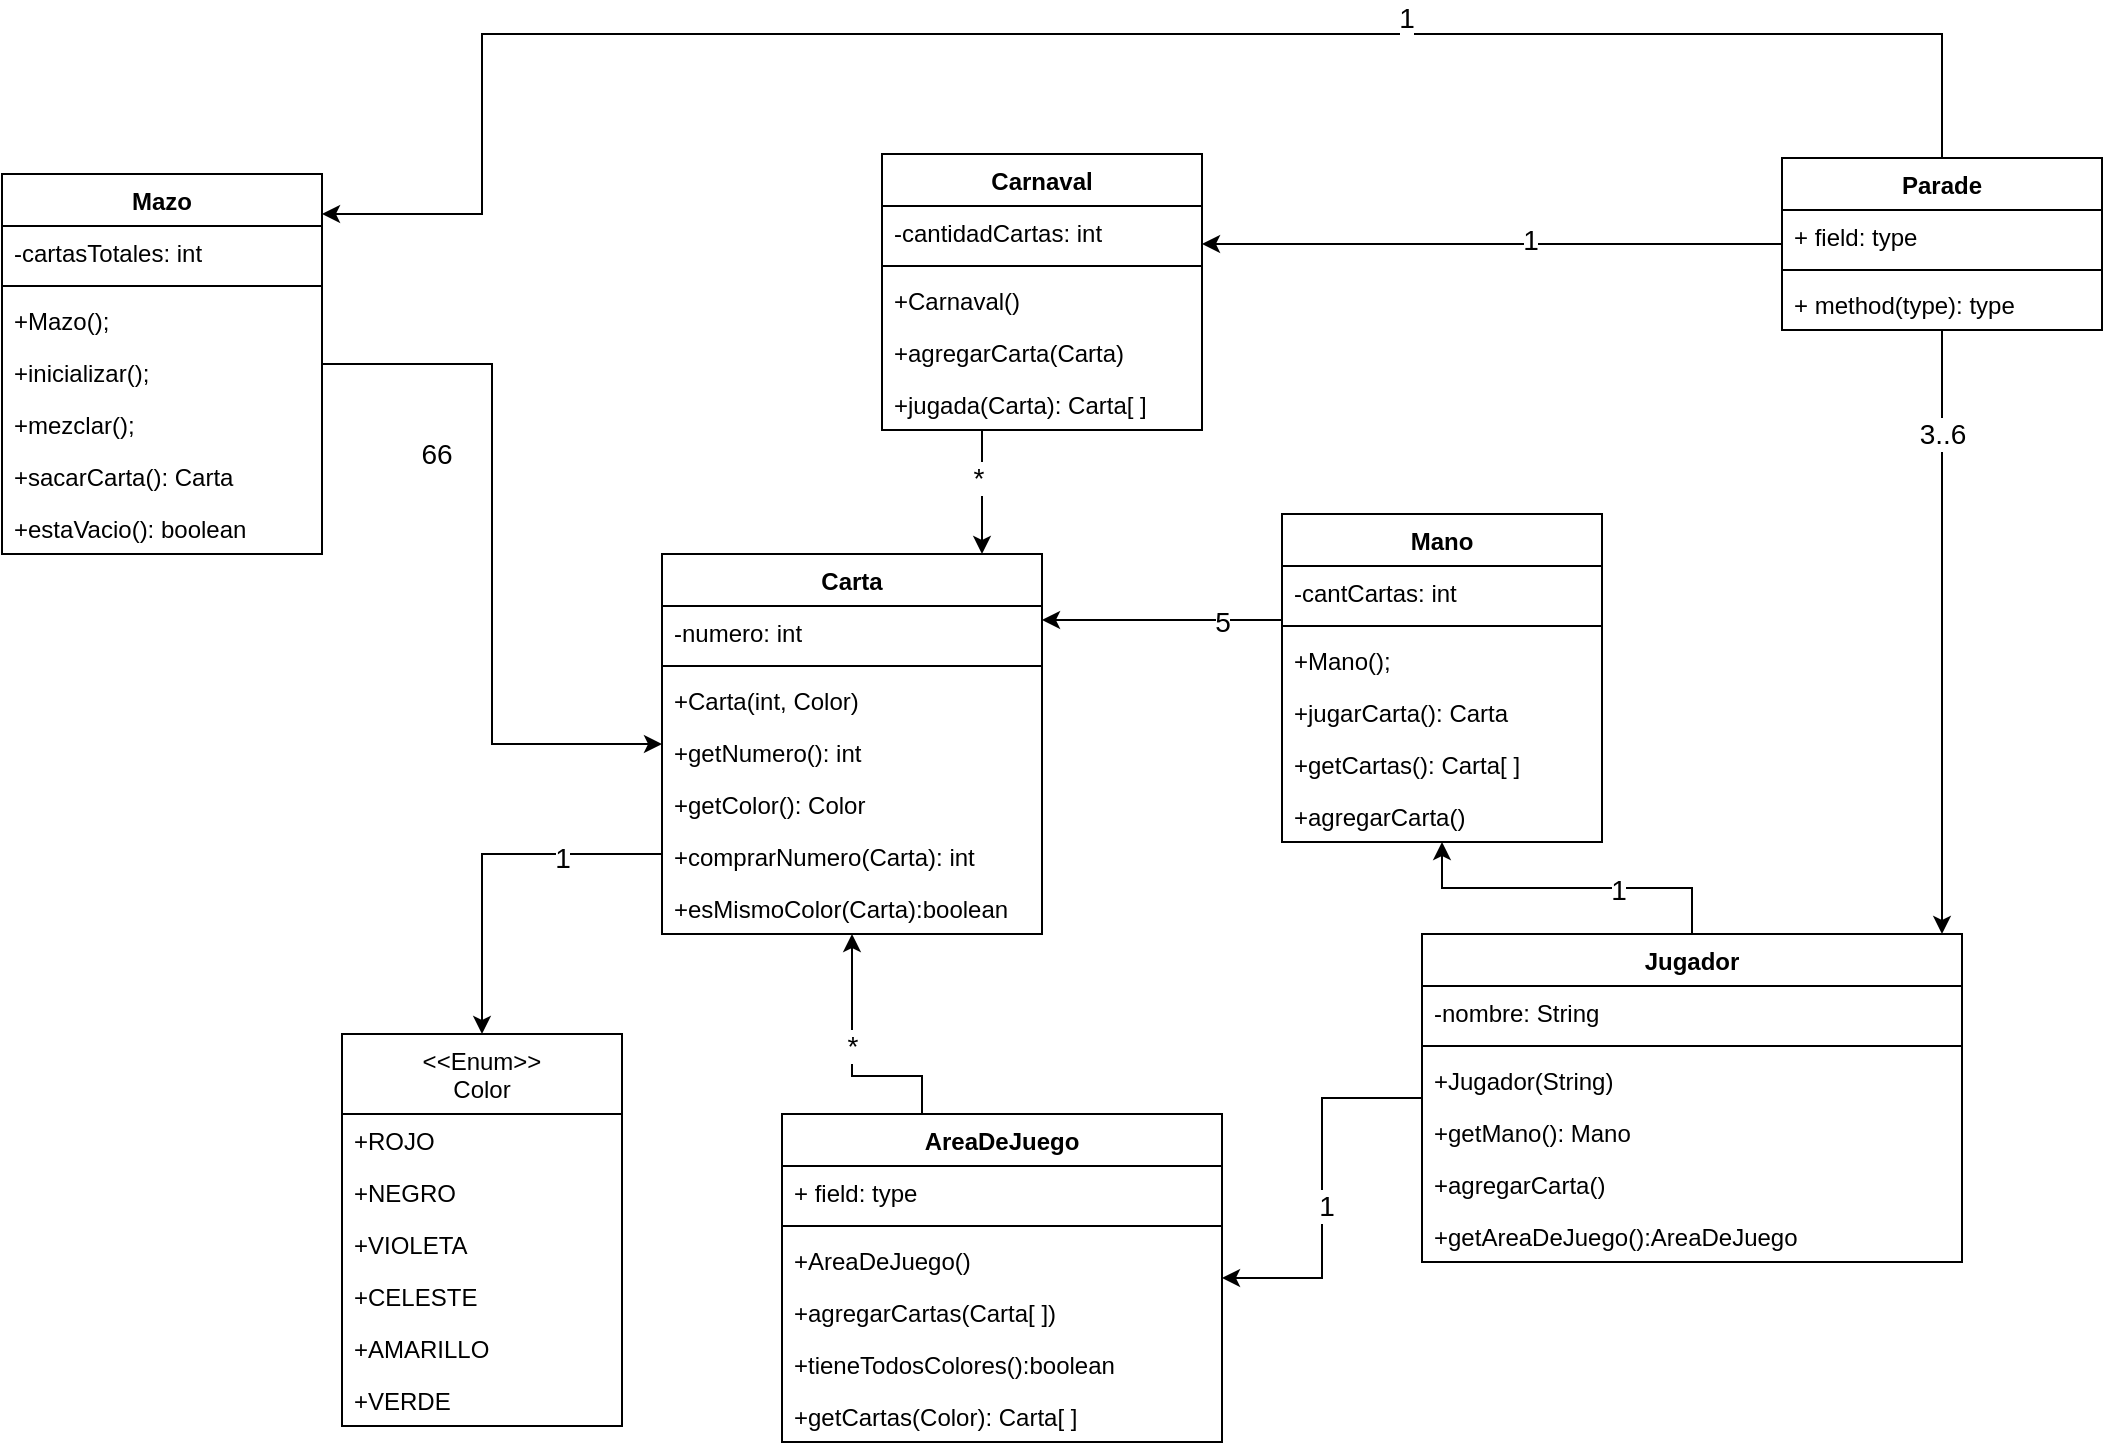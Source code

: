 <mxfile version="20.4.1" type="device"><diagram id="DKsr5FCecyrxJ5uZn7Wc" name="Página-1"><mxGraphModel dx="1422" dy="752" grid="1" gridSize="10" guides="1" tooltips="1" connect="1" arrows="1" fold="1" page="1" pageScale="1" pageWidth="1920" pageHeight="1200" math="0" shadow="0"><root><mxCell id="0"/><mxCell id="1" parent="0"/><mxCell id="-xJudagq1ZiJ1uy0Av4A-17" style="edgeStyle=orthogonalEdgeStyle;rounded=0;orthogonalLoop=1;jettySize=auto;html=1;" parent="1" source="-xJudagq1ZiJ1uy0Av4A-5" target="-xJudagq1ZiJ1uy0Av4A-9" edge="1"><mxGeometry relative="1" as="geometry"><Array as="points"><mxPoint x="280" y="470"/></Array></mxGeometry></mxCell><mxCell id="-xJudagq1ZiJ1uy0Av4A-49" value="1" style="edgeLabel;html=1;align=center;verticalAlign=middle;resizable=0;points=[];fontSize=14;" parent="-xJudagq1ZiJ1uy0Av4A-17" vertex="1" connectable="0"><mxGeometry x="-0.445" y="2" relative="1" as="geometry"><mxPoint as="offset"/></mxGeometry></mxCell><mxCell id="-xJudagq1ZiJ1uy0Av4A-5" value="Carta&#xA;" style="swimlane;fontStyle=1;align=center;verticalAlign=top;childLayout=stackLayout;horizontal=1;startSize=26;horizontalStack=0;resizeParent=1;resizeParentMax=0;resizeLast=0;collapsible=1;marginBottom=0;" parent="1" vertex="1"><mxGeometry x="370" y="320" width="190" height="190" as="geometry"/></mxCell><mxCell id="-xJudagq1ZiJ1uy0Av4A-6" value="-numero: int&#xA;" style="text;strokeColor=none;fillColor=none;align=left;verticalAlign=top;spacingLeft=4;spacingRight=4;overflow=hidden;rotatable=0;points=[[0,0.5],[1,0.5]];portConstraint=eastwest;" parent="-xJudagq1ZiJ1uy0Av4A-5" vertex="1"><mxGeometry y="26" width="190" height="26" as="geometry"/></mxCell><mxCell id="-xJudagq1ZiJ1uy0Av4A-7" value="" style="line;strokeWidth=1;fillColor=none;align=left;verticalAlign=middle;spacingTop=-1;spacingLeft=3;spacingRight=3;rotatable=0;labelPosition=right;points=[];portConstraint=eastwest;strokeColor=inherit;" parent="-xJudagq1ZiJ1uy0Av4A-5" vertex="1"><mxGeometry y="52" width="190" height="8" as="geometry"/></mxCell><mxCell id="-xJudagq1ZiJ1uy0Av4A-8" value="+Carta(int, Color)" style="text;strokeColor=none;fillColor=none;align=left;verticalAlign=top;spacingLeft=4;spacingRight=4;overflow=hidden;rotatable=0;points=[[0,0.5],[1,0.5]];portConstraint=eastwest;" parent="-xJudagq1ZiJ1uy0Av4A-5" vertex="1"><mxGeometry y="60" width="190" height="26" as="geometry"/></mxCell><mxCell id="r6ZzrzxwnJWazHcSQznD-4" value="+getNumero(): int" style="text;strokeColor=none;fillColor=none;align=left;verticalAlign=top;spacingLeft=4;spacingRight=4;overflow=hidden;rotatable=0;points=[[0,0.5],[1,0.5]];portConstraint=eastwest;" vertex="1" parent="-xJudagq1ZiJ1uy0Av4A-5"><mxGeometry y="86" width="190" height="26" as="geometry"/></mxCell><mxCell id="r6ZzrzxwnJWazHcSQznD-5" value="+getColor(): Color" style="text;strokeColor=none;fillColor=none;align=left;verticalAlign=top;spacingLeft=4;spacingRight=4;overflow=hidden;rotatable=0;points=[[0,0.5],[1,0.5]];portConstraint=eastwest;" vertex="1" parent="-xJudagq1ZiJ1uy0Av4A-5"><mxGeometry y="112" width="190" height="26" as="geometry"/></mxCell><mxCell id="r6ZzrzxwnJWazHcSQznD-14" value="+comprarNumero(Carta): int" style="text;strokeColor=none;fillColor=none;align=left;verticalAlign=top;spacingLeft=4;spacingRight=4;overflow=hidden;rotatable=0;points=[[0,0.5],[1,0.5]];portConstraint=eastwest;fontSize=12;" vertex="1" parent="-xJudagq1ZiJ1uy0Av4A-5"><mxGeometry y="138" width="190" height="26" as="geometry"/></mxCell><mxCell id="r6ZzrzxwnJWazHcSQznD-15" value="+esMismoColor(Carta):boolean" style="text;strokeColor=none;fillColor=none;align=left;verticalAlign=top;spacingLeft=4;spacingRight=4;overflow=hidden;rotatable=0;points=[[0,0.5],[1,0.5]];portConstraint=eastwest;fontSize=12;" vertex="1" parent="-xJudagq1ZiJ1uy0Av4A-5"><mxGeometry y="164" width="190" height="26" as="geometry"/></mxCell><mxCell id="-xJudagq1ZiJ1uy0Av4A-9" value="&#xA;&lt;&lt;Enum&gt;&gt;&#xA;Color&#xA;" style="swimlane;fontStyle=0;childLayout=stackLayout;horizontal=1;startSize=40;fillColor=none;horizontalStack=0;resizeParent=1;resizeParentMax=0;resizeLast=0;collapsible=1;marginBottom=0;verticalAlign=middle;align=center;" parent="1" vertex="1"><mxGeometry x="210" y="560" width="140" height="196" as="geometry"/></mxCell><mxCell id="-xJudagq1ZiJ1uy0Av4A-10" value="+ROJO" style="text;strokeColor=none;fillColor=none;align=left;verticalAlign=top;spacingLeft=4;spacingRight=4;overflow=hidden;rotatable=0;points=[[0,0.5],[1,0.5]];portConstraint=eastwest;" parent="-xJudagq1ZiJ1uy0Av4A-9" vertex="1"><mxGeometry y="40" width="140" height="26" as="geometry"/></mxCell><mxCell id="-xJudagq1ZiJ1uy0Av4A-11" value="+NEGRO" style="text;strokeColor=none;fillColor=none;align=left;verticalAlign=top;spacingLeft=4;spacingRight=4;overflow=hidden;rotatable=0;points=[[0,0.5],[1,0.5]];portConstraint=eastwest;" parent="-xJudagq1ZiJ1uy0Av4A-9" vertex="1"><mxGeometry y="66" width="140" height="26" as="geometry"/></mxCell><mxCell id="-xJudagq1ZiJ1uy0Av4A-12" value="+VIOLETA&#xA;" style="text;strokeColor=none;fillColor=none;align=left;verticalAlign=top;spacingLeft=4;spacingRight=4;overflow=hidden;rotatable=0;points=[[0,0.5],[1,0.5]];portConstraint=eastwest;" parent="-xJudagq1ZiJ1uy0Av4A-9" vertex="1"><mxGeometry y="92" width="140" height="26" as="geometry"/></mxCell><mxCell id="r6ZzrzxwnJWazHcSQznD-19" value="+CELESTE" style="text;strokeColor=none;fillColor=none;align=left;verticalAlign=top;spacingLeft=4;spacingRight=4;overflow=hidden;rotatable=0;points=[[0,0.5],[1,0.5]];portConstraint=eastwest;" vertex="1" parent="-xJudagq1ZiJ1uy0Av4A-9"><mxGeometry y="118" width="140" height="26" as="geometry"/></mxCell><mxCell id="r6ZzrzxwnJWazHcSQznD-20" value="+AMARILLO" style="text;strokeColor=none;fillColor=none;align=left;verticalAlign=top;spacingLeft=4;spacingRight=4;overflow=hidden;rotatable=0;points=[[0,0.5],[1,0.5]];portConstraint=eastwest;" vertex="1" parent="-xJudagq1ZiJ1uy0Av4A-9"><mxGeometry y="144" width="140" height="26" as="geometry"/></mxCell><mxCell id="r6ZzrzxwnJWazHcSQznD-21" value="+VERDE" style="text;strokeColor=none;fillColor=none;align=left;verticalAlign=top;spacingLeft=4;spacingRight=4;overflow=hidden;rotatable=0;points=[[0,0.5],[1,0.5]];portConstraint=eastwest;" vertex="1" parent="-xJudagq1ZiJ1uy0Av4A-9"><mxGeometry y="170" width="140" height="26" as="geometry"/></mxCell><mxCell id="-xJudagq1ZiJ1uy0Av4A-18" style="edgeStyle=orthogonalEdgeStyle;rounded=0;orthogonalLoop=1;jettySize=auto;html=1;" parent="1" source="-xJudagq1ZiJ1uy0Av4A-13" target="-xJudagq1ZiJ1uy0Av4A-5" edge="1"><mxGeometry relative="1" as="geometry"/></mxCell><mxCell id="-xJudagq1ZiJ1uy0Av4A-48" value="&lt;div&gt;66&lt;/div&gt;" style="edgeLabel;html=1;align=center;verticalAlign=middle;resizable=0;points=[];fontSize=14;" parent="-xJudagq1ZiJ1uy0Av4A-18" vertex="1" connectable="0"><mxGeometry x="-0.314" y="3" relative="1" as="geometry"><mxPoint x="-31" y="6" as="offset"/></mxGeometry></mxCell><mxCell id="-xJudagq1ZiJ1uy0Av4A-13" value="Mazo" style="swimlane;fontStyle=1;align=center;verticalAlign=top;childLayout=stackLayout;horizontal=1;startSize=26;horizontalStack=0;resizeParent=1;resizeParentMax=0;resizeLast=0;collapsible=1;marginBottom=0;" parent="1" vertex="1"><mxGeometry x="40" y="130" width="160" height="190" as="geometry"/></mxCell><mxCell id="r6ZzrzxwnJWazHcSQznD-3" value="-cartasTotales: int" style="text;strokeColor=none;fillColor=none;align=left;verticalAlign=top;spacingLeft=4;spacingRight=4;overflow=hidden;rotatable=0;points=[[0,0.5],[1,0.5]];portConstraint=eastwest;" vertex="1" parent="-xJudagq1ZiJ1uy0Av4A-13"><mxGeometry y="26" width="160" height="26" as="geometry"/></mxCell><mxCell id="-xJudagq1ZiJ1uy0Av4A-15" value="" style="line;strokeWidth=1;fillColor=none;align=left;verticalAlign=middle;spacingTop=-1;spacingLeft=3;spacingRight=3;rotatable=0;labelPosition=right;points=[];portConstraint=eastwest;strokeColor=inherit;" parent="-xJudagq1ZiJ1uy0Av4A-13" vertex="1"><mxGeometry y="52" width="160" height="8" as="geometry"/></mxCell><mxCell id="r6ZzrzxwnJWazHcSQznD-2" value="+Mazo();" style="text;strokeColor=none;fillColor=none;align=left;verticalAlign=top;spacingLeft=4;spacingRight=4;overflow=hidden;rotatable=0;points=[[0,0.5],[1,0.5]];portConstraint=eastwest;" vertex="1" parent="-xJudagq1ZiJ1uy0Av4A-13"><mxGeometry y="60" width="160" height="26" as="geometry"/></mxCell><mxCell id="-xJudagq1ZiJ1uy0Av4A-16" value="+inicializar();" style="text;strokeColor=none;fillColor=none;align=left;verticalAlign=top;spacingLeft=4;spacingRight=4;overflow=hidden;rotatable=0;points=[[0,0.5],[1,0.5]];portConstraint=eastwest;" parent="-xJudagq1ZiJ1uy0Av4A-13" vertex="1"><mxGeometry y="86" width="160" height="26" as="geometry"/></mxCell><mxCell id="r6ZzrzxwnJWazHcSQznD-1" value="+mezclar();" style="text;strokeColor=none;fillColor=none;align=left;verticalAlign=top;spacingLeft=4;spacingRight=4;overflow=hidden;rotatable=0;points=[[0,0.5],[1,0.5]];portConstraint=eastwest;" vertex="1" parent="-xJudagq1ZiJ1uy0Av4A-13"><mxGeometry y="112" width="160" height="26" as="geometry"/></mxCell><mxCell id="r6ZzrzxwnJWazHcSQznD-6" value="+sacarCarta(): Carta" style="text;strokeColor=none;fillColor=none;align=left;verticalAlign=top;spacingLeft=4;spacingRight=4;overflow=hidden;rotatable=0;points=[[0,0.5],[1,0.5]];portConstraint=eastwest;" vertex="1" parent="-xJudagq1ZiJ1uy0Av4A-13"><mxGeometry y="138" width="160" height="26" as="geometry"/></mxCell><mxCell id="r6ZzrzxwnJWazHcSQznD-18" value="+estaVacio(): boolean" style="text;strokeColor=none;fillColor=none;align=left;verticalAlign=top;spacingLeft=4;spacingRight=4;overflow=hidden;rotatable=0;points=[[0,0.5],[1,0.5]];portConstraint=eastwest;" vertex="1" parent="-xJudagq1ZiJ1uy0Av4A-13"><mxGeometry y="164" width="160" height="26" as="geometry"/></mxCell><mxCell id="-xJudagq1ZiJ1uy0Av4A-23" style="edgeStyle=orthogonalEdgeStyle;rounded=0;orthogonalLoop=1;jettySize=auto;html=1;" parent="1" source="-xJudagq1ZiJ1uy0Av4A-19" target="-xJudagq1ZiJ1uy0Av4A-5" edge="1"><mxGeometry relative="1" as="geometry"><Array as="points"><mxPoint x="530" y="290"/><mxPoint x="530" y="290"/></Array></mxGeometry></mxCell><mxCell id="-xJudagq1ZiJ1uy0Av4A-50" value="*" style="edgeLabel;html=1;align=center;verticalAlign=middle;resizable=0;points=[];fontSize=14;" parent="-xJudagq1ZiJ1uy0Av4A-23" vertex="1" connectable="0"><mxGeometry x="-0.228" y="-2" relative="1" as="geometry"><mxPoint as="offset"/></mxGeometry></mxCell><mxCell id="-xJudagq1ZiJ1uy0Av4A-19" value="Carnaval" style="swimlane;fontStyle=1;align=center;verticalAlign=top;childLayout=stackLayout;horizontal=1;startSize=26;horizontalStack=0;resizeParent=1;resizeParentMax=0;resizeLast=0;collapsible=1;marginBottom=0;" parent="1" vertex="1"><mxGeometry x="480" y="120" width="160" height="138" as="geometry"/></mxCell><mxCell id="-xJudagq1ZiJ1uy0Av4A-20" value="-cantidadCartas: int" style="text;strokeColor=none;fillColor=none;align=left;verticalAlign=top;spacingLeft=4;spacingRight=4;overflow=hidden;rotatable=0;points=[[0,0.5],[1,0.5]];portConstraint=eastwest;" parent="-xJudagq1ZiJ1uy0Av4A-19" vertex="1"><mxGeometry y="26" width="160" height="26" as="geometry"/></mxCell><mxCell id="-xJudagq1ZiJ1uy0Av4A-21" value="" style="line;strokeWidth=1;fillColor=none;align=left;verticalAlign=middle;spacingTop=-1;spacingLeft=3;spacingRight=3;rotatable=0;labelPosition=right;points=[];portConstraint=eastwest;strokeColor=inherit;" parent="-xJudagq1ZiJ1uy0Av4A-19" vertex="1"><mxGeometry y="52" width="160" height="8" as="geometry"/></mxCell><mxCell id="-xJudagq1ZiJ1uy0Av4A-22" value="+Carnaval()" style="text;strokeColor=none;fillColor=none;align=left;verticalAlign=top;spacingLeft=4;spacingRight=4;overflow=hidden;rotatable=0;points=[[0,0.5],[1,0.5]];portConstraint=eastwest;" parent="-xJudagq1ZiJ1uy0Av4A-19" vertex="1"><mxGeometry y="60" width="160" height="26" as="geometry"/></mxCell><mxCell id="r6ZzrzxwnJWazHcSQznD-16" value="+agregarCarta(Carta)" style="text;strokeColor=none;fillColor=none;align=left;verticalAlign=top;spacingLeft=4;spacingRight=4;overflow=hidden;rotatable=0;points=[[0,0.5],[1,0.5]];portConstraint=eastwest;" vertex="1" parent="-xJudagq1ZiJ1uy0Av4A-19"><mxGeometry y="86" width="160" height="26" as="geometry"/></mxCell><mxCell id="r6ZzrzxwnJWazHcSQznD-17" value="+jugada(Carta): Carta[ ]" style="text;strokeColor=none;fillColor=none;align=left;verticalAlign=top;spacingLeft=4;spacingRight=4;overflow=hidden;rotatable=0;points=[[0,0.5],[1,0.5]];portConstraint=eastwest;" vertex="1" parent="-xJudagq1ZiJ1uy0Av4A-19"><mxGeometry y="112" width="160" height="26" as="geometry"/></mxCell><mxCell id="-xJudagq1ZiJ1uy0Av4A-28" style="edgeStyle=orthogonalEdgeStyle;rounded=0;orthogonalLoop=1;jettySize=auto;html=1;" parent="1" source="-xJudagq1ZiJ1uy0Av4A-51" target="-xJudagq1ZiJ1uy0Av4A-5" edge="1"><mxGeometry relative="1" as="geometry"><mxPoint x="690" y="310" as="sourcePoint"/><Array as="points"><mxPoint x="570" y="353"/><mxPoint x="570" y="353"/></Array></mxGeometry></mxCell><mxCell id="-xJudagq1ZiJ1uy0Av4A-45" value="5" style="edgeLabel;html=1;align=center;verticalAlign=middle;resizable=0;points=[];fontSize=14;" parent="-xJudagq1ZiJ1uy0Av4A-28" vertex="1" connectable="0"><mxGeometry x="-0.491" y="1" relative="1" as="geometry"><mxPoint as="offset"/></mxGeometry></mxCell><mxCell id="-xJudagq1ZiJ1uy0Av4A-34" style="edgeStyle=orthogonalEdgeStyle;rounded=0;orthogonalLoop=1;jettySize=auto;html=1;" parent="1" source="-xJudagq1ZiJ1uy0Av4A-24" target="-xJudagq1ZiJ1uy0Av4A-29" edge="1"><mxGeometry relative="1" as="geometry"/></mxCell><mxCell id="-xJudagq1ZiJ1uy0Av4A-46" value="1" style="edgeLabel;html=1;align=center;verticalAlign=middle;resizable=0;points=[];fontSize=14;" parent="-xJudagq1ZiJ1uy0Av4A-34" vertex="1" connectable="0"><mxGeometry x="0.089" y="2" relative="1" as="geometry"><mxPoint as="offset"/></mxGeometry></mxCell><mxCell id="-xJudagq1ZiJ1uy0Av4A-55" style="edgeStyle=orthogonalEdgeStyle;rounded=0;orthogonalLoop=1;jettySize=auto;html=1;fontSize=12;" parent="1" source="-xJudagq1ZiJ1uy0Av4A-24" target="-xJudagq1ZiJ1uy0Av4A-51" edge="1"><mxGeometry relative="1" as="geometry"/></mxCell><mxCell id="-xJudagq1ZiJ1uy0Av4A-56" value="&lt;font style=&quot;font-size: 14px;&quot;&gt;1&lt;/font&gt;" style="edgeLabel;html=1;align=center;verticalAlign=middle;resizable=0;points=[];fontSize=12;" parent="-xJudagq1ZiJ1uy0Av4A-55" vertex="1" connectable="0"><mxGeometry x="-0.298" y="1" relative="1" as="geometry"><mxPoint as="offset"/></mxGeometry></mxCell><mxCell id="-xJudagq1ZiJ1uy0Av4A-24" value="Jugador&#xA;" style="swimlane;fontStyle=1;align=center;verticalAlign=top;childLayout=stackLayout;horizontal=1;startSize=26;horizontalStack=0;resizeParent=1;resizeParentMax=0;resizeLast=0;collapsible=1;marginBottom=0;" parent="1" vertex="1"><mxGeometry x="750" y="510" width="270" height="164" as="geometry"/></mxCell><mxCell id="-xJudagq1ZiJ1uy0Av4A-25" value="-nombre: String" style="text;strokeColor=none;fillColor=none;align=left;verticalAlign=top;spacingLeft=4;spacingRight=4;overflow=hidden;rotatable=0;points=[[0,0.5],[1,0.5]];portConstraint=eastwest;" parent="-xJudagq1ZiJ1uy0Av4A-24" vertex="1"><mxGeometry y="26" width="270" height="26" as="geometry"/></mxCell><mxCell id="-xJudagq1ZiJ1uy0Av4A-26" value="" style="line;strokeWidth=1;fillColor=none;align=left;verticalAlign=middle;spacingTop=-1;spacingLeft=3;spacingRight=3;rotatable=0;labelPosition=right;points=[];portConstraint=eastwest;strokeColor=inherit;" parent="-xJudagq1ZiJ1uy0Av4A-24" vertex="1"><mxGeometry y="52" width="270" height="8" as="geometry"/></mxCell><mxCell id="-xJudagq1ZiJ1uy0Av4A-27" value="+Jugador(String)" style="text;strokeColor=none;fillColor=none;align=left;verticalAlign=top;spacingLeft=4;spacingRight=4;overflow=hidden;rotatable=0;points=[[0,0.5],[1,0.5]];portConstraint=eastwest;" parent="-xJudagq1ZiJ1uy0Av4A-24" vertex="1"><mxGeometry y="60" width="270" height="26" as="geometry"/></mxCell><mxCell id="r6ZzrzxwnJWazHcSQznD-10" value="+getMano(): Mano" style="text;strokeColor=none;fillColor=none;align=left;verticalAlign=top;spacingLeft=4;spacingRight=4;overflow=hidden;rotatable=0;points=[[0,0.5],[1,0.5]];portConstraint=eastwest;" vertex="1" parent="-xJudagq1ZiJ1uy0Av4A-24"><mxGeometry y="86" width="270" height="26" as="geometry"/></mxCell><mxCell id="r6ZzrzxwnJWazHcSQznD-13" value="+agregarCarta()" style="text;strokeColor=none;fillColor=none;align=left;verticalAlign=top;spacingLeft=4;spacingRight=4;overflow=hidden;rotatable=0;points=[[0,0.5],[1,0.5]];portConstraint=eastwest;fontSize=12;" vertex="1" parent="-xJudagq1ZiJ1uy0Av4A-24"><mxGeometry y="112" width="270" height="26" as="geometry"/></mxCell><mxCell id="r6ZzrzxwnJWazHcSQznD-26" value="+getAreaDeJuego():AreaDeJuego" style="text;strokeColor=none;fillColor=none;align=left;verticalAlign=top;spacingLeft=4;spacingRight=4;overflow=hidden;rotatable=0;points=[[0,0.5],[1,0.5]];portConstraint=eastwest;" vertex="1" parent="-xJudagq1ZiJ1uy0Av4A-24"><mxGeometry y="138" width="270" height="26" as="geometry"/></mxCell><mxCell id="-xJudagq1ZiJ1uy0Av4A-33" style="edgeStyle=orthogonalEdgeStyle;rounded=0;orthogonalLoop=1;jettySize=auto;html=1;" parent="1" source="-xJudagq1ZiJ1uy0Av4A-29" target="-xJudagq1ZiJ1uy0Av4A-5" edge="1"><mxGeometry relative="1" as="geometry"><Array as="points"><mxPoint x="500" y="581"/></Array></mxGeometry></mxCell><mxCell id="-xJudagq1ZiJ1uy0Av4A-47" value="*" style="edgeLabel;html=1;align=center;verticalAlign=middle;resizable=0;points=[];fontSize=14;" parent="-xJudagq1ZiJ1uy0Av4A-33" vertex="1" connectable="0"><mxGeometry x="0.082" y="-2" relative="1" as="geometry"><mxPoint x="-2" y="-2" as="offset"/></mxGeometry></mxCell><mxCell id="-xJudagq1ZiJ1uy0Av4A-29" value="AreaDeJuego&#xA;" style="swimlane;fontStyle=1;align=center;verticalAlign=top;childLayout=stackLayout;horizontal=1;startSize=26;horizontalStack=0;resizeParent=1;resizeParentMax=0;resizeLast=0;collapsible=1;marginBottom=0;" parent="1" vertex="1"><mxGeometry x="430" y="600" width="220" height="164" as="geometry"/></mxCell><mxCell id="-xJudagq1ZiJ1uy0Av4A-30" value="+ field: type" style="text;strokeColor=none;fillColor=none;align=left;verticalAlign=top;spacingLeft=4;spacingRight=4;overflow=hidden;rotatable=0;points=[[0,0.5],[1,0.5]];portConstraint=eastwest;" parent="-xJudagq1ZiJ1uy0Av4A-29" vertex="1"><mxGeometry y="26" width="220" height="26" as="geometry"/></mxCell><mxCell id="-xJudagq1ZiJ1uy0Av4A-31" value="" style="line;strokeWidth=1;fillColor=none;align=left;verticalAlign=middle;spacingTop=-1;spacingLeft=3;spacingRight=3;rotatable=0;labelPosition=right;points=[];portConstraint=eastwest;strokeColor=inherit;" parent="-xJudagq1ZiJ1uy0Av4A-29" vertex="1"><mxGeometry y="52" width="220" height="8" as="geometry"/></mxCell><mxCell id="-xJudagq1ZiJ1uy0Av4A-32" value="+AreaDeJuego()" style="text;strokeColor=none;fillColor=none;align=left;verticalAlign=top;spacingLeft=4;spacingRight=4;overflow=hidden;rotatable=0;points=[[0,0.5],[1,0.5]];portConstraint=eastwest;" parent="-xJudagq1ZiJ1uy0Av4A-29" vertex="1"><mxGeometry y="60" width="220" height="26" as="geometry"/></mxCell><mxCell id="r6ZzrzxwnJWazHcSQznD-22" value="+agregarCartas(Carta[ ])" style="text;strokeColor=none;fillColor=none;align=left;verticalAlign=top;spacingLeft=4;spacingRight=4;overflow=hidden;rotatable=0;points=[[0,0.5],[1,0.5]];portConstraint=eastwest;" vertex="1" parent="-xJudagq1ZiJ1uy0Av4A-29"><mxGeometry y="86" width="220" height="26" as="geometry"/></mxCell><mxCell id="r6ZzrzxwnJWazHcSQznD-23" value="+tieneTodosColores():boolean" style="text;strokeColor=none;fillColor=none;align=left;verticalAlign=top;spacingLeft=4;spacingRight=4;overflow=hidden;rotatable=0;points=[[0,0.5],[1,0.5]];portConstraint=eastwest;" vertex="1" parent="-xJudagq1ZiJ1uy0Av4A-29"><mxGeometry y="112" width="220" height="26" as="geometry"/></mxCell><mxCell id="r6ZzrzxwnJWazHcSQznD-25" value="+getCartas(Color): Carta[ ]" style="text;strokeColor=none;fillColor=none;align=left;verticalAlign=top;spacingLeft=4;spacingRight=4;overflow=hidden;rotatable=0;points=[[0,0.5],[1,0.5]];portConstraint=eastwest;" vertex="1" parent="-xJudagq1ZiJ1uy0Av4A-29"><mxGeometry y="138" width="220" height="26" as="geometry"/></mxCell><mxCell id="-xJudagq1ZiJ1uy0Av4A-39" style="edgeStyle=orthogonalEdgeStyle;rounded=0;orthogonalLoop=1;jettySize=auto;html=1;" parent="1" source="-xJudagq1ZiJ1uy0Av4A-35" target="-xJudagq1ZiJ1uy0Av4A-19" edge="1"><mxGeometry relative="1" as="geometry"><Array as="points"><mxPoint x="710" y="165"/><mxPoint x="710" y="165"/></Array></mxGeometry></mxCell><mxCell id="-xJudagq1ZiJ1uy0Av4A-43" value="1" style="edgeLabel;html=1;align=center;verticalAlign=middle;resizable=0;points=[];fontSize=14;" parent="-xJudagq1ZiJ1uy0Av4A-39" vertex="1" connectable="0"><mxGeometry x="-0.131" y="-2" relative="1" as="geometry"><mxPoint as="offset"/></mxGeometry></mxCell><mxCell id="-xJudagq1ZiJ1uy0Av4A-40" style="edgeStyle=orthogonalEdgeStyle;rounded=0;orthogonalLoop=1;jettySize=auto;html=1;" parent="1" source="-xJudagq1ZiJ1uy0Av4A-35" target="-xJudagq1ZiJ1uy0Av4A-13" edge="1"><mxGeometry relative="1" as="geometry"><Array as="points"><mxPoint x="1010" y="60"/><mxPoint x="280" y="60"/><mxPoint x="280" y="150"/></Array></mxGeometry></mxCell><mxCell id="-xJudagq1ZiJ1uy0Av4A-42" value="&lt;div style=&quot;font-size: 14px;&quot;&gt;1&lt;/div&gt;&lt;div style=&quot;font-size: 14px;&quot;&gt;&lt;br style=&quot;font-size: 14px;&quot;&gt;&lt;/div&gt;" style="edgeLabel;html=1;align=center;verticalAlign=middle;resizable=0;points=[];fontSize=14;" parent="-xJudagq1ZiJ1uy0Av4A-40" vertex="1" connectable="0"><mxGeometry x="-0.46" y="-2" relative="1" as="geometry"><mxPoint x="-71" y="2" as="offset"/></mxGeometry></mxCell><mxCell id="-xJudagq1ZiJ1uy0Av4A-41" style="edgeStyle=orthogonalEdgeStyle;rounded=0;orthogonalLoop=1;jettySize=auto;html=1;" parent="1" source="-xJudagq1ZiJ1uy0Av4A-35" target="-xJudagq1ZiJ1uy0Av4A-24" edge="1"><mxGeometry relative="1" as="geometry"><Array as="points"><mxPoint x="990" y="523"/></Array></mxGeometry></mxCell><mxCell id="-xJudagq1ZiJ1uy0Av4A-44" value="&lt;div&gt;3..6&lt;/div&gt;" style="edgeLabel;html=1;align=center;verticalAlign=middle;resizable=0;points=[];fontSize=14;" parent="-xJudagq1ZiJ1uy0Av4A-41" vertex="1" connectable="0"><mxGeometry x="-0.655" relative="1" as="geometry"><mxPoint as="offset"/></mxGeometry></mxCell><mxCell id="-xJudagq1ZiJ1uy0Av4A-35" value="Parade" style="swimlane;fontStyle=1;align=center;verticalAlign=top;childLayout=stackLayout;horizontal=1;startSize=26;horizontalStack=0;resizeParent=1;resizeParentMax=0;resizeLast=0;collapsible=1;marginBottom=0;" parent="1" vertex="1"><mxGeometry x="930" y="122" width="160" height="86" as="geometry"/></mxCell><mxCell id="-xJudagq1ZiJ1uy0Av4A-36" value="+ field: type" style="text;strokeColor=none;fillColor=none;align=left;verticalAlign=top;spacingLeft=4;spacingRight=4;overflow=hidden;rotatable=0;points=[[0,0.5],[1,0.5]];portConstraint=eastwest;" parent="-xJudagq1ZiJ1uy0Av4A-35" vertex="1"><mxGeometry y="26" width="160" height="26" as="geometry"/></mxCell><mxCell id="-xJudagq1ZiJ1uy0Av4A-37" value="" style="line;strokeWidth=1;fillColor=none;align=left;verticalAlign=middle;spacingTop=-1;spacingLeft=3;spacingRight=3;rotatable=0;labelPosition=right;points=[];portConstraint=eastwest;strokeColor=inherit;" parent="-xJudagq1ZiJ1uy0Av4A-35" vertex="1"><mxGeometry y="52" width="160" height="8" as="geometry"/></mxCell><mxCell id="-xJudagq1ZiJ1uy0Av4A-38" value="+ method(type): type" style="text;strokeColor=none;fillColor=none;align=left;verticalAlign=top;spacingLeft=4;spacingRight=4;overflow=hidden;rotatable=0;points=[[0,0.5],[1,0.5]];portConstraint=eastwest;" parent="-xJudagq1ZiJ1uy0Av4A-35" vertex="1"><mxGeometry y="60" width="160" height="26" as="geometry"/></mxCell><mxCell id="-xJudagq1ZiJ1uy0Av4A-51" value="Mano" style="swimlane;fontStyle=1;align=center;verticalAlign=top;childLayout=stackLayout;horizontal=1;startSize=26;horizontalStack=0;resizeParent=1;resizeParentMax=0;resizeLast=0;collapsible=1;marginBottom=0;fontSize=12;" parent="1" vertex="1"><mxGeometry x="680" y="300" width="160" height="164" as="geometry"/></mxCell><mxCell id="r6ZzrzxwnJWazHcSQznD-8" value="-cantCartas: int" style="text;strokeColor=none;fillColor=none;align=left;verticalAlign=top;spacingLeft=4;spacingRight=4;overflow=hidden;rotatable=0;points=[[0,0.5],[1,0.5]];portConstraint=eastwest;fontSize=12;" vertex="1" parent="-xJudagq1ZiJ1uy0Av4A-51"><mxGeometry y="26" width="160" height="26" as="geometry"/></mxCell><mxCell id="-xJudagq1ZiJ1uy0Av4A-53" value="" style="line;strokeWidth=1;fillColor=none;align=left;verticalAlign=middle;spacingTop=-1;spacingLeft=3;spacingRight=3;rotatable=0;labelPosition=right;points=[];portConstraint=eastwest;strokeColor=inherit;fontSize=14;" parent="-xJudagq1ZiJ1uy0Av4A-51" vertex="1"><mxGeometry y="52" width="160" height="8" as="geometry"/></mxCell><mxCell id="-xJudagq1ZiJ1uy0Av4A-54" value="+Mano();" style="text;strokeColor=none;fillColor=none;align=left;verticalAlign=top;spacingLeft=4;spacingRight=4;overflow=hidden;rotatable=0;points=[[0,0.5],[1,0.5]];portConstraint=eastwest;fontSize=12;" parent="-xJudagq1ZiJ1uy0Av4A-51" vertex="1"><mxGeometry y="60" width="160" height="26" as="geometry"/></mxCell><mxCell id="r6ZzrzxwnJWazHcSQznD-7" value="+jugarCarta(): Carta" style="text;strokeColor=none;fillColor=none;align=left;verticalAlign=top;spacingLeft=4;spacingRight=4;overflow=hidden;rotatable=0;points=[[0,0.5],[1,0.5]];portConstraint=eastwest;fontSize=12;" vertex="1" parent="-xJudagq1ZiJ1uy0Av4A-51"><mxGeometry y="86" width="160" height="26" as="geometry"/></mxCell><mxCell id="r6ZzrzxwnJWazHcSQznD-12" value="+getCartas(): Carta[ ]" style="text;strokeColor=none;fillColor=none;align=left;verticalAlign=top;spacingLeft=4;spacingRight=4;overflow=hidden;rotatable=0;points=[[0,0.5],[1,0.5]];portConstraint=eastwest;fontSize=12;" vertex="1" parent="-xJudagq1ZiJ1uy0Av4A-51"><mxGeometry y="112" width="160" height="26" as="geometry"/></mxCell><mxCell id="r6ZzrzxwnJWazHcSQznD-11" value="+agregarCarta()" style="text;strokeColor=none;fillColor=none;align=left;verticalAlign=top;spacingLeft=4;spacingRight=4;overflow=hidden;rotatable=0;points=[[0,0.5],[1,0.5]];portConstraint=eastwest;fontSize=12;" vertex="1" parent="-xJudagq1ZiJ1uy0Av4A-51"><mxGeometry y="138" width="160" height="26" as="geometry"/></mxCell></root></mxGraphModel></diagram></mxfile>